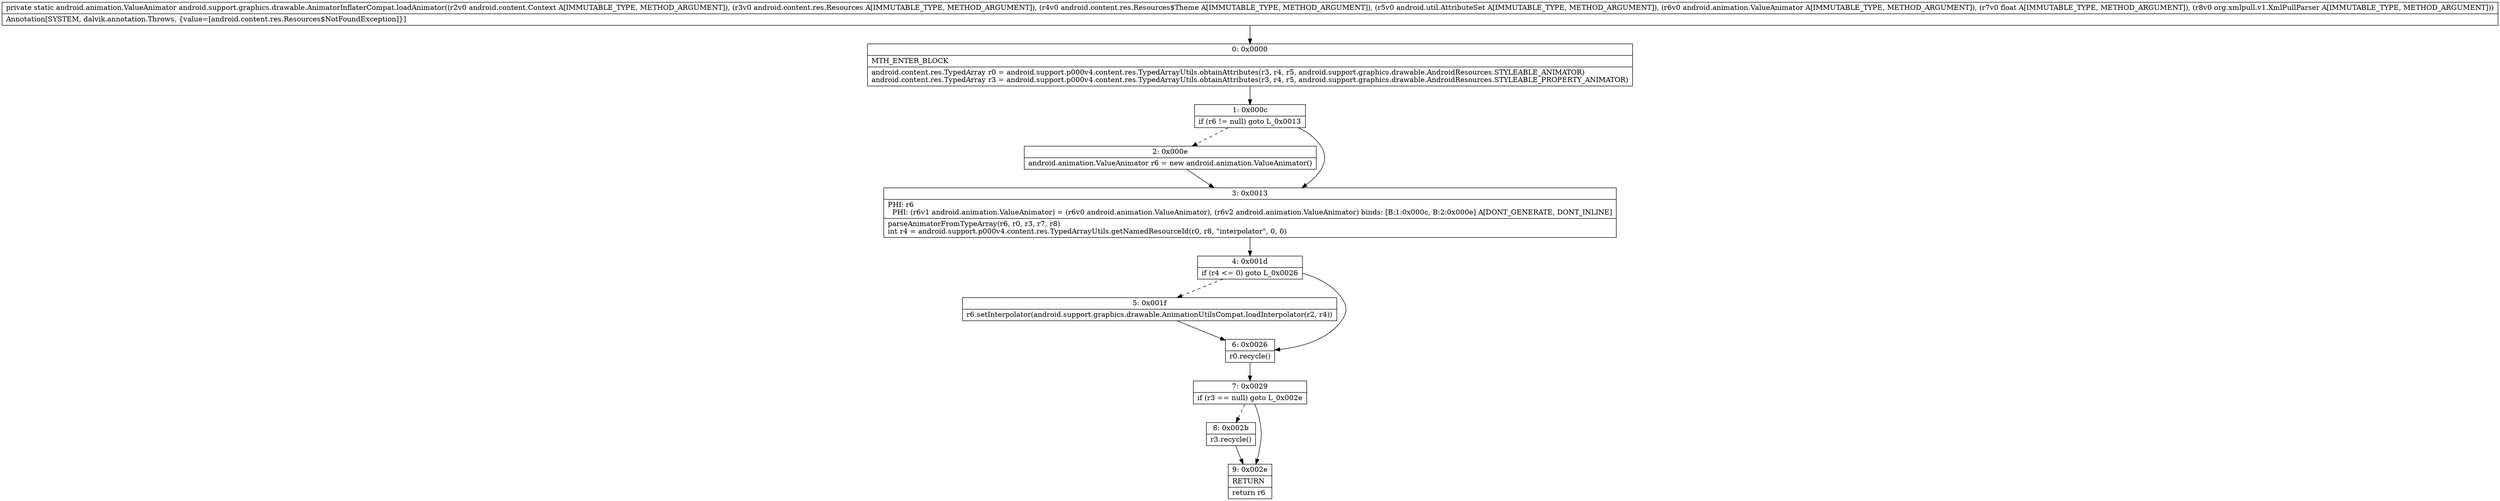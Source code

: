 digraph "CFG forandroid.support.graphics.drawable.AnimatorInflaterCompat.loadAnimator(Landroid\/content\/Context;Landroid\/content\/res\/Resources;Landroid\/content\/res\/Resources$Theme;Landroid\/util\/AttributeSet;Landroid\/animation\/ValueAnimator;FLorg\/xmlpull\/v1\/XmlPullParser;)Landroid\/animation\/ValueAnimator;" {
Node_0 [shape=record,label="{0\:\ 0x0000|MTH_ENTER_BLOCK\l|android.content.res.TypedArray r0 = android.support.p000v4.content.res.TypedArrayUtils.obtainAttributes(r3, r4, r5, android.support.graphics.drawable.AndroidResources.STYLEABLE_ANIMATOR)\landroid.content.res.TypedArray r3 = android.support.p000v4.content.res.TypedArrayUtils.obtainAttributes(r3, r4, r5, android.support.graphics.drawable.AndroidResources.STYLEABLE_PROPERTY_ANIMATOR)\l}"];
Node_1 [shape=record,label="{1\:\ 0x000c|if (r6 != null) goto L_0x0013\l}"];
Node_2 [shape=record,label="{2\:\ 0x000e|android.animation.ValueAnimator r6 = new android.animation.ValueAnimator()\l}"];
Node_3 [shape=record,label="{3\:\ 0x0013|PHI: r6 \l  PHI: (r6v1 android.animation.ValueAnimator) = (r6v0 android.animation.ValueAnimator), (r6v2 android.animation.ValueAnimator) binds: [B:1:0x000c, B:2:0x000e] A[DONT_GENERATE, DONT_INLINE]\l|parseAnimatorFromTypeArray(r6, r0, r3, r7, r8)\lint r4 = android.support.p000v4.content.res.TypedArrayUtils.getNamedResourceId(r0, r8, \"interpolator\", 0, 0)\l}"];
Node_4 [shape=record,label="{4\:\ 0x001d|if (r4 \<= 0) goto L_0x0026\l}"];
Node_5 [shape=record,label="{5\:\ 0x001f|r6.setInterpolator(android.support.graphics.drawable.AnimationUtilsCompat.loadInterpolator(r2, r4))\l}"];
Node_6 [shape=record,label="{6\:\ 0x0026|r0.recycle()\l}"];
Node_7 [shape=record,label="{7\:\ 0x0029|if (r3 == null) goto L_0x002e\l}"];
Node_8 [shape=record,label="{8\:\ 0x002b|r3.recycle()\l}"];
Node_9 [shape=record,label="{9\:\ 0x002e|RETURN\l|return r6\l}"];
MethodNode[shape=record,label="{private static android.animation.ValueAnimator android.support.graphics.drawable.AnimatorInflaterCompat.loadAnimator((r2v0 android.content.Context A[IMMUTABLE_TYPE, METHOD_ARGUMENT]), (r3v0 android.content.res.Resources A[IMMUTABLE_TYPE, METHOD_ARGUMENT]), (r4v0 android.content.res.Resources$Theme A[IMMUTABLE_TYPE, METHOD_ARGUMENT]), (r5v0 android.util.AttributeSet A[IMMUTABLE_TYPE, METHOD_ARGUMENT]), (r6v0 android.animation.ValueAnimator A[IMMUTABLE_TYPE, METHOD_ARGUMENT]), (r7v0 float A[IMMUTABLE_TYPE, METHOD_ARGUMENT]), (r8v0 org.xmlpull.v1.XmlPullParser A[IMMUTABLE_TYPE, METHOD_ARGUMENT]))  | Annotation[SYSTEM, dalvik.annotation.Throws, \{value=[android.content.res.Resources$NotFoundException]\}]\l}"];
MethodNode -> Node_0;
Node_0 -> Node_1;
Node_1 -> Node_2[style=dashed];
Node_1 -> Node_3;
Node_2 -> Node_3;
Node_3 -> Node_4;
Node_4 -> Node_5[style=dashed];
Node_4 -> Node_6;
Node_5 -> Node_6;
Node_6 -> Node_7;
Node_7 -> Node_8[style=dashed];
Node_7 -> Node_9;
Node_8 -> Node_9;
}

